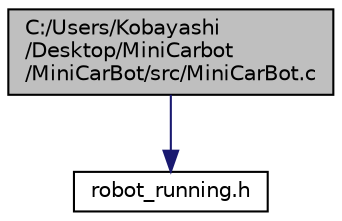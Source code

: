 digraph "C:/Users/Kobayashi/Desktop/MiniCarbot/MiniCarBot/src/MiniCarBot.c"
{
 // LATEX_PDF_SIZE
  edge [fontname="Helvetica",fontsize="10",labelfontname="Helvetica",labelfontsize="10"];
  node [fontname="Helvetica",fontsize="10",shape=record];
  Node1 [label="C:/Users/Kobayashi\l/Desktop/MiniCarbot\l/MiniCarBot/src/MiniCarBot.c",height=0.2,width=0.4,color="black", fillcolor="grey75", style="filled", fontcolor="black",tooltip="メイン処理"];
  Node1 -> Node2 [color="midnightblue",fontsize="10",style="solid",fontname="Helvetica"];
  Node2 [label="robot_running.h",height=0.2,width=0.4,color="black", fillcolor="white", style="filled",URL="$robot__running_8h.html",tooltip=" "];
}
